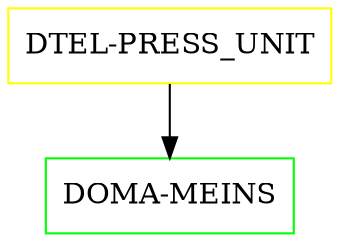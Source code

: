 digraph G {
  "DTEL-PRESS_UNIT" [shape=box,color=yellow];
  "DOMA-MEINS" [shape=box,color=green,URL="./DOMA_MEINS.html"];
  "DTEL-PRESS_UNIT" -> "DOMA-MEINS";
}
